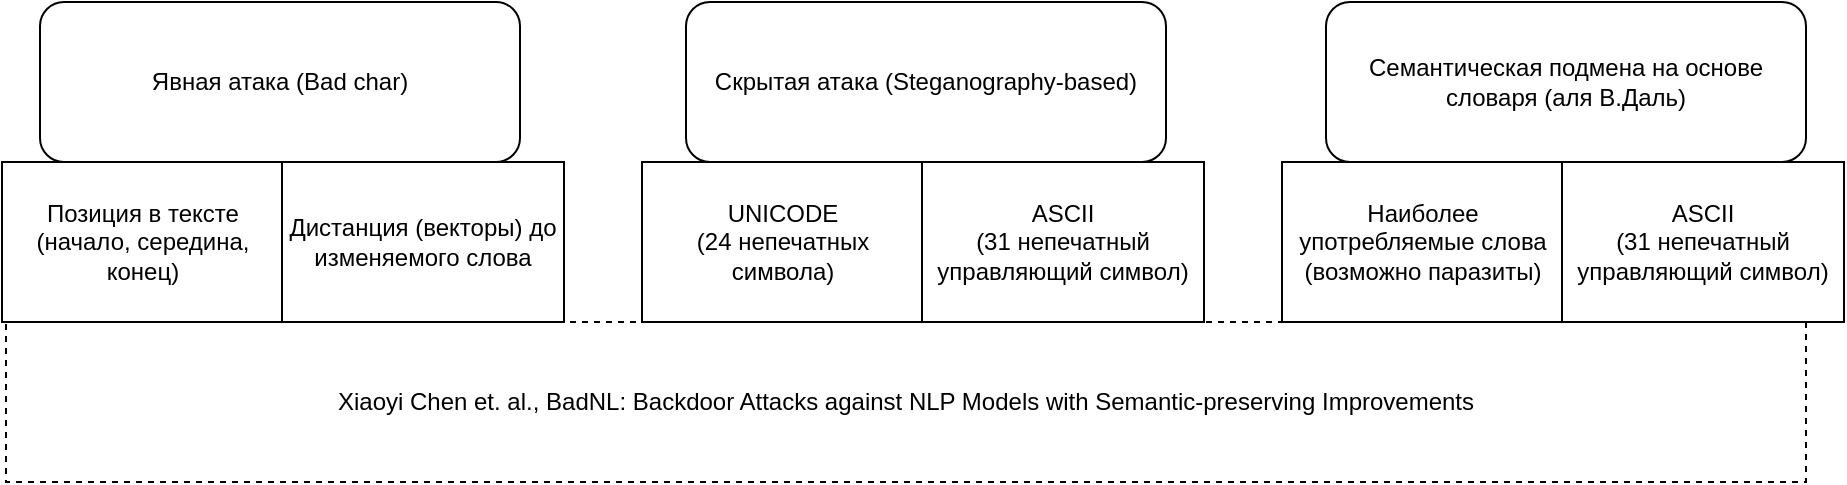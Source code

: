 <mxfile version="21.3.7" type="github">
  <diagram name="Страница 1" id="1hpVTG3tmX8mUanP7hNh">
    <mxGraphModel dx="1144" dy="469" grid="1" gridSize="10" guides="1" tooltips="1" connect="1" arrows="1" fold="1" page="1" pageScale="1" pageWidth="827" pageHeight="1169" math="0" shadow="0">
      <root>
        <mxCell id="0" />
        <mxCell id="1" parent="0" />
        <mxCell id="BszqWpOFq4eaZOkGthAI-6" value="Скрытая атака (Steganography-based)" style="rounded=1;whiteSpace=wrap;html=1;" vertex="1" parent="1">
          <mxGeometry x="360" y="560" width="240" height="80" as="geometry" />
        </mxCell>
        <mxCell id="BszqWpOFq4eaZOkGthAI-9" value="Xiaoyi Chen et. al.,&amp;nbsp;BadNL: Backdoor Attacks against NLP Models with Semantic-preserving Improvements" style="text;html=1;strokeColor=default;fillColor=none;align=center;verticalAlign=middle;whiteSpace=wrap;rounded=0;dashed=1;" vertex="1" parent="1">
          <mxGeometry x="20" y="720" width="900" height="80" as="geometry" />
        </mxCell>
        <mxCell id="BszqWpOFq4eaZOkGthAI-12" value="Явная атака (Bad char)" style="rounded=1;whiteSpace=wrap;html=1;" vertex="1" parent="1">
          <mxGeometry x="37" y="560" width="240" height="80" as="geometry" />
        </mxCell>
        <mxCell id="BszqWpOFq4eaZOkGthAI-13" value="Позиция в тексте&lt;br&gt;(начало, середина, конец)" style="shape=hexagon;perimeter=hexagonPerimeter2;whiteSpace=wrap;html=1;fixedSize=1;size=-40;" vertex="1" parent="1">
          <mxGeometry x="18" y="640" width="141" height="80" as="geometry" />
        </mxCell>
        <mxCell id="BszqWpOFq4eaZOkGthAI-14" value="Дистанция (векторы) до изменяемого слова" style="shape=hexagon;perimeter=hexagonPerimeter2;whiteSpace=wrap;html=1;fixedSize=1;size=-30;" vertex="1" parent="1">
          <mxGeometry x="158" y="640" width="141" height="80" as="geometry" />
        </mxCell>
        <mxCell id="BszqWpOFq4eaZOkGthAI-15" value="Семантическая подмена на основе словаря (аля В.Даль)" style="rounded=1;whiteSpace=wrap;html=1;" vertex="1" parent="1">
          <mxGeometry x="680" y="560" width="240" height="80" as="geometry" />
        </mxCell>
        <mxCell id="BszqWpOFq4eaZOkGthAI-16" value="UNICODE&lt;br&gt;(24 непечатных символа)" style="shape=hexagon;perimeter=hexagonPerimeter2;whiteSpace=wrap;html=1;fixedSize=1;size=-40;" vertex="1" parent="1">
          <mxGeometry x="338" y="640" width="141" height="80" as="geometry" />
        </mxCell>
        <mxCell id="BszqWpOFq4eaZOkGthAI-17" value="ASCII&lt;br&gt;(31 непечатный управляющий символ)" style="shape=hexagon;perimeter=hexagonPerimeter2;whiteSpace=wrap;html=1;fixedSize=1;size=-30;" vertex="1" parent="1">
          <mxGeometry x="478" y="640" width="141" height="80" as="geometry" />
        </mxCell>
        <mxCell id="BszqWpOFq4eaZOkGthAI-18" value="Наиболее употребляемые слова&lt;br&gt;(возможно паразиты)" style="shape=hexagon;perimeter=hexagonPerimeter2;whiteSpace=wrap;html=1;fixedSize=1;size=-40;" vertex="1" parent="1">
          <mxGeometry x="658" y="640" width="141" height="80" as="geometry" />
        </mxCell>
        <mxCell id="BszqWpOFq4eaZOkGthAI-19" value="ASCII&lt;br&gt;(31 непечатный управляющий символ)" style="shape=hexagon;perimeter=hexagonPerimeter2;whiteSpace=wrap;html=1;fixedSize=1;size=-30;" vertex="1" parent="1">
          <mxGeometry x="798" y="640" width="141" height="80" as="geometry" />
        </mxCell>
      </root>
    </mxGraphModel>
  </diagram>
</mxfile>
